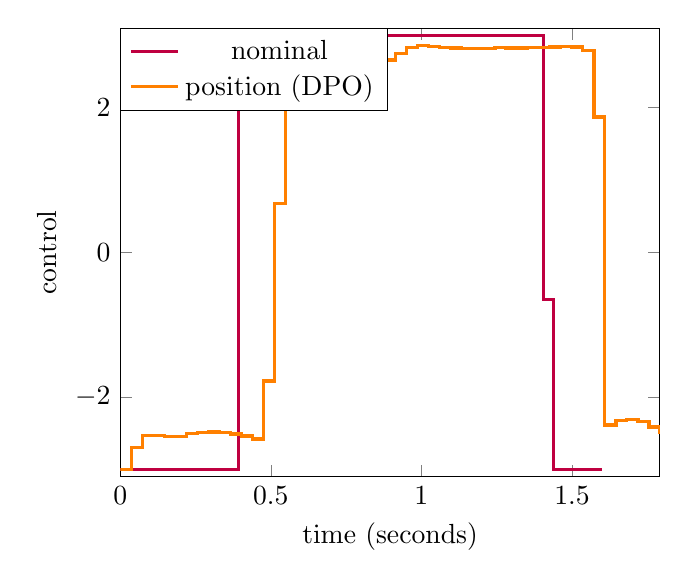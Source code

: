 \begin{tikzpicture}[]
\begin{axis}[legend style = {{at={(0.0,1.0)},anchor=north west}}, ylabel = {control}, xmin = {0.0}, xmax = {1.792}, axis equal image = {false}, ymax = {3.1}, xlabel = {time (seconds)}, hide axis = {false}, ymin = {-3.1}]\addplot+ [mark = {}, const plot,color=purple, very thick]coordinates {
(0.0, -3.0)
(0.033, -3.0)
(0.065, -3.0)
(0.098, -3.0)
(0.131, -3.0)
(0.163, -3.0)
(0.196, -3.0)
(0.229, -3.0)
(0.261, -3.0)
(0.294, -3.0)
(0.327, -3.0)
(0.359, -3.0)
(0.392, 2.928)
(0.425, 3.0)
(0.457, 3.0)
(0.49, 3.0)
(0.523, 3.0)
(0.555, 3.0)
(0.588, 3.0)
(0.621, 3.0)
(0.653, 3.0)
(0.686, 3.0)
(0.719, 3.0)
(0.751, 3.0)
(0.784, 3.0)
(0.817, 3.0)
(0.849, 3.0)
(0.882, 3.0)
(0.915, 3.0)
(0.947, 3.0)
(0.98, 3.0)
(1.013, 3.0)
(1.045, 3.0)
(1.078, 3.0)
(1.111, 3.0)
(1.143, 3.0)
(1.176, 3.0)
(1.209, 3.0)
(1.242, 3.0)
(1.274, 3.0)
(1.307, 3.0)
(1.34, 3.0)
(1.372, 3.0)
(1.405, -0.648)
(1.438, -3.0)
(1.47, -3.0)
(1.503, -3.0)
(1.536, -3.0)
(1.568, -3.0)
(1.601, -3.0)
};
\addlegendentry{nominal}
\addplot+ [mark = {}, const plot, color=orange, very thick]coordinates {
(0.0, -3.0)
(0.037, -2.699)
(0.073, -2.532)
(0.11, -2.529)
(0.146, -2.55)
(0.183, -2.547)
(0.219, -2.509)
(0.256, -2.489)
(0.293, -2.485)
(0.329, -2.494)
(0.366, -2.514)
(0.402, -2.541)
(0.439, -2.583)
(0.475, -1.777)
(0.512, 0.673)
(0.549, 2.753)
(0.585, 2.695)
(0.622, 2.648)
(0.658, 2.61)
(0.695, 2.582)
(0.732, 2.544)
(0.768, 2.504)
(0.805, 2.512)
(0.841, 2.568)
(0.878, 2.66)
(0.914, 2.755)
(0.951, 2.83)
(0.988, 2.863)
(1.024, 2.846)
(1.061, 2.834)
(1.097, 2.826)
(1.134, 2.822)
(1.17, 2.821)
(1.207, 2.824)
(1.244, 2.83)
(1.28, 2.828)
(1.317, 2.828)
(1.353, 2.83)
(1.39, 2.835)
(1.426, 2.842)
(1.463, 2.85)
(1.5, 2.841)
(1.536, 2.792)
(1.573, 1.873)
(1.609, -2.386)
(1.646, -2.323)
(1.682, -2.308)
(1.719, -2.339)
(1.756, -2.415)
(1.792, -2.51)
};
\addlegendentry{position (DPO)}
\end{axis}

\end{tikzpicture}
